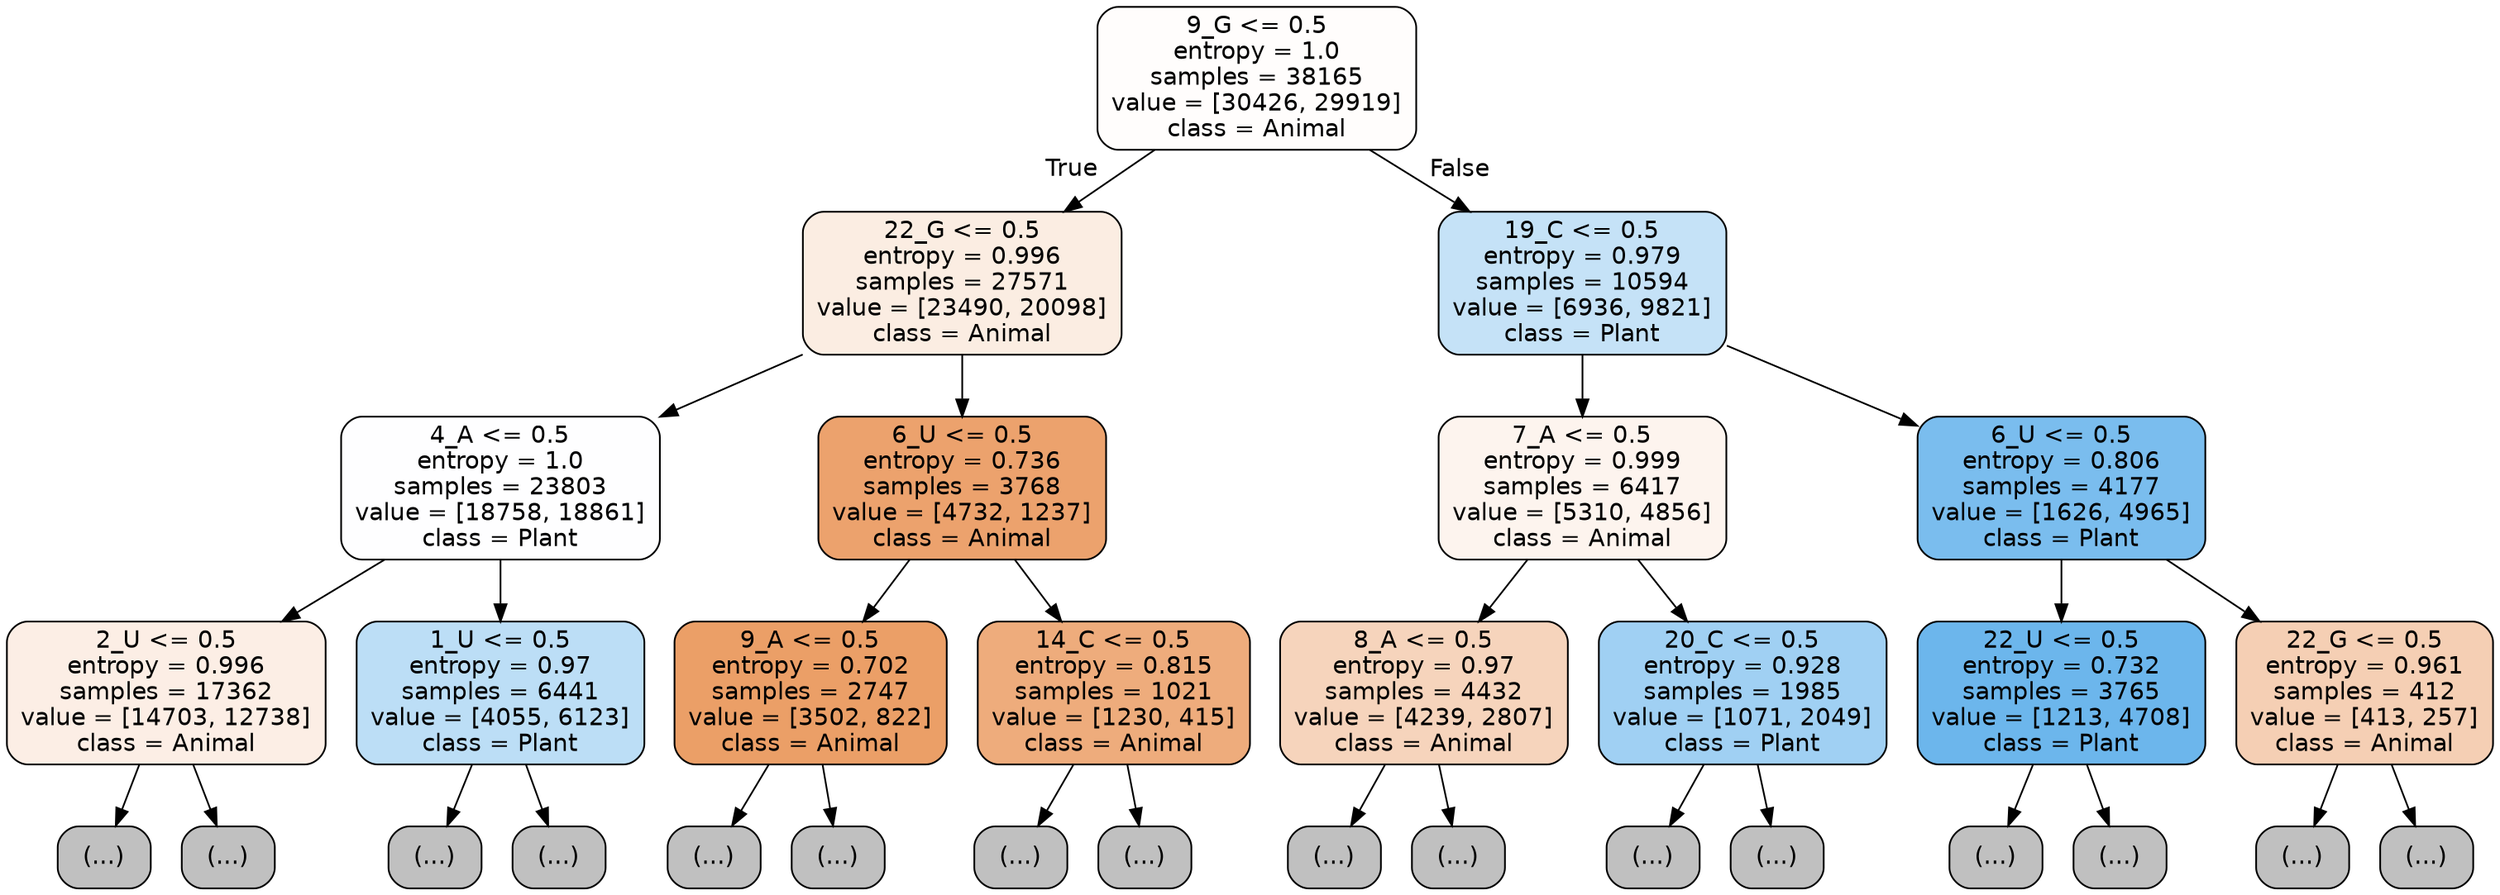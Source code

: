 digraph Tree {
node [shape=box, style="filled, rounded", color="black", fontname="helvetica"] ;
edge [fontname="helvetica"] ;
0 [label="9_G <= 0.5\nentropy = 1.0\nsamples = 38165\nvalue = [30426, 29919]\nclass = Animal", fillcolor="#fffdfc"] ;
1 [label="22_G <= 0.5\nentropy = 0.996\nsamples = 27571\nvalue = [23490, 20098]\nclass = Animal", fillcolor="#fbede2"] ;
0 -> 1 [labeldistance=2.5, labelangle=45, headlabel="True"] ;
2 [label="4_A <= 0.5\nentropy = 1.0\nsamples = 23803\nvalue = [18758, 18861]\nclass = Plant", fillcolor="#fefeff"] ;
1 -> 2 ;
3 [label="2_U <= 0.5\nentropy = 0.996\nsamples = 17362\nvalue = [14703, 12738]\nclass = Animal", fillcolor="#fceee5"] ;
2 -> 3 ;
4 [label="(...)", fillcolor="#C0C0C0"] ;
3 -> 4 ;
6009 [label="(...)", fillcolor="#C0C0C0"] ;
3 -> 6009 ;
8234 [label="1_U <= 0.5\nentropy = 0.97\nsamples = 6441\nvalue = [4055, 6123]\nclass = Plant", fillcolor="#bcdef6"] ;
2 -> 8234 ;
8235 [label="(...)", fillcolor="#C0C0C0"] ;
8234 -> 8235 ;
9604 [label="(...)", fillcolor="#C0C0C0"] ;
8234 -> 9604 ;
10761 [label="6_U <= 0.5\nentropy = 0.736\nsamples = 3768\nvalue = [4732, 1237]\nclass = Animal", fillcolor="#eca26d"] ;
1 -> 10761 ;
10762 [label="9_A <= 0.5\nentropy = 0.702\nsamples = 2747\nvalue = [3502, 822]\nclass = Animal", fillcolor="#eb9f67"] ;
10761 -> 10762 ;
10763 [label="(...)", fillcolor="#C0C0C0"] ;
10762 -> 10763 ;
11456 [label="(...)", fillcolor="#C0C0C0"] ;
10762 -> 11456 ;
11821 [label="14_C <= 0.5\nentropy = 0.815\nsamples = 1021\nvalue = [1230, 415]\nclass = Animal", fillcolor="#eeac7c"] ;
10761 -> 11821 ;
11822 [label="(...)", fillcolor="#C0C0C0"] ;
11821 -> 11822 ;
12125 [label="(...)", fillcolor="#C0C0C0"] ;
11821 -> 12125 ;
12216 [label="19_C <= 0.5\nentropy = 0.979\nsamples = 10594\nvalue = [6936, 9821]\nclass = Plant", fillcolor="#c5e2f7"] ;
0 -> 12216 [labeldistance=2.5, labelangle=-45, headlabel="False"] ;
12217 [label="7_A <= 0.5\nentropy = 0.999\nsamples = 6417\nvalue = [5310, 4856]\nclass = Animal", fillcolor="#fdf4ee"] ;
12216 -> 12217 ;
12218 [label="8_A <= 0.5\nentropy = 0.97\nsamples = 4432\nvalue = [4239, 2807]\nclass = Animal", fillcolor="#f6d4bc"] ;
12217 -> 12218 ;
12219 [label="(...)", fillcolor="#C0C0C0"] ;
12218 -> 12219 ;
14076 [label="(...)", fillcolor="#C0C0C0"] ;
12218 -> 14076 ;
14649 [label="20_C <= 0.5\nentropy = 0.928\nsamples = 1985\nvalue = [1071, 2049]\nclass = Plant", fillcolor="#a0d0f3"] ;
12217 -> 14649 ;
14650 [label="(...)", fillcolor="#C0C0C0"] ;
14649 -> 14650 ;
15309 [label="(...)", fillcolor="#C0C0C0"] ;
14649 -> 15309 ;
15512 [label="6_U <= 0.5\nentropy = 0.806\nsamples = 4177\nvalue = [1626, 4965]\nclass = Plant", fillcolor="#7abdee"] ;
12216 -> 15512 ;
15513 [label="22_U <= 0.5\nentropy = 0.732\nsamples = 3765\nvalue = [1213, 4708]\nclass = Plant", fillcolor="#6cb6ec"] ;
15512 -> 15513 ;
15514 [label="(...)", fillcolor="#C0C0C0"] ;
15513 -> 15514 ;
16237 [label="(...)", fillcolor="#C0C0C0"] ;
15513 -> 16237 ;
16318 [label="22_G <= 0.5\nentropy = 0.961\nsamples = 412\nvalue = [413, 257]\nclass = Animal", fillcolor="#f5cfb4"] ;
15512 -> 16318 ;
16319 [label="(...)", fillcolor="#C0C0C0"] ;
16318 -> 16319 ;
16546 [label="(...)", fillcolor="#C0C0C0"] ;
16318 -> 16546 ;
}